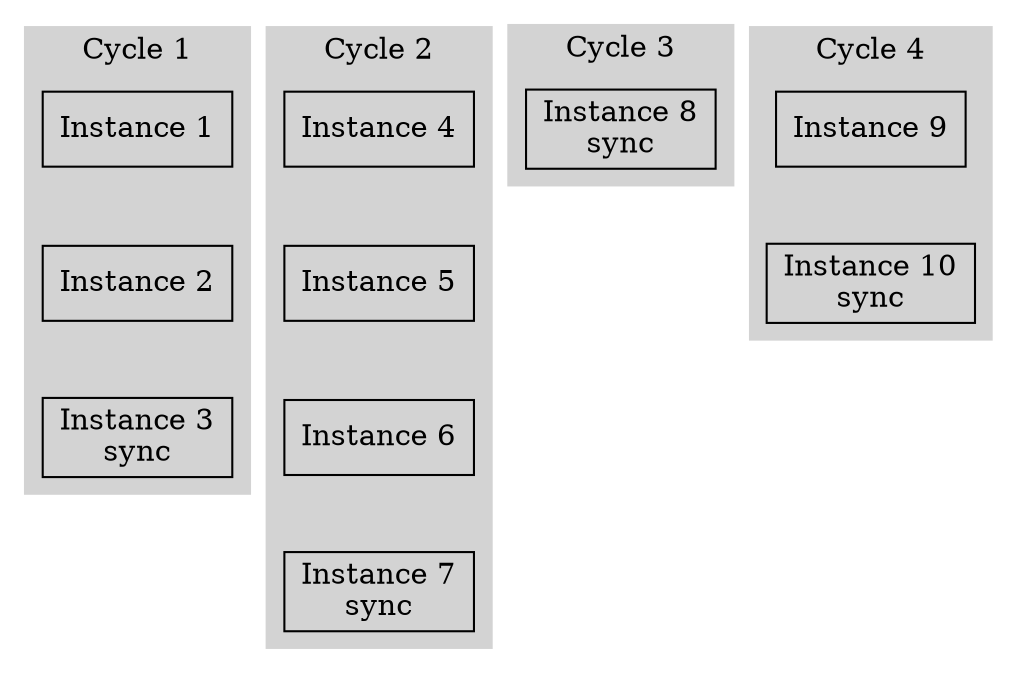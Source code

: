 /**
 *
 * Image of the sending with sync flag
 *
 * @file
 * Copyright @ 2019 Audi AG. All rights reserved.
 * 
 *     This Source Code Form is subject to the terms of the Mozilla
 *     Public License, v. 2.0. If a copy of the MPL was not distributed
 *     with this file, You can obtain one at https://mozilla.org/MPL/2.0/.
 * 
 * If it is not possible or desirable to put the notice in a particular file, then
 * You may include the notice in a location (such as a LICENSE file in a
 * relevant directory) where a recipient would be likely to look for such a notice.
 * 
 * You may add additional accurate notices of copyright ownership.
 *
 */

digraph fep_data_ddb_tx{
    edge [style="invis"];
    node [shape=box];
    subgraph cluster0 {
        style=filled;
        color=lightgrey;
        label="Cycle 1";
        i1 [label="Instance 1"];
        i2 [label="Instance 2"];
        i3 [label="Instance 3\nsync"];
        i1 -> i2;
        i2 -> i3;
    }
    subgraph cluster1 {
        style=filled;
        color=lightgrey;
        label="Cycle 2";
        i4 [label="Instance 4"];
        i5 [label="Instance 5"];
        i6 [label="Instance 6"];
        i7 [label="Instance 7\nsync"];
        i4 -> i5;
        i5 -> i6;
        i6 -> i7;
    }
    subgraph cluster2 {
        style=filled;
        color=lightgrey;
        label="Cycle 3";
        i8 [label="Instance 8\nsync"];
    }
    subgraph cluster3 {
        style=filled;
        color=lightgrey;
        label="Cycle 4"
        i9 [label="Instance 9"];
        i10 [label="Instance 10\nsync"];
        i9 -> i10;
    }
}
